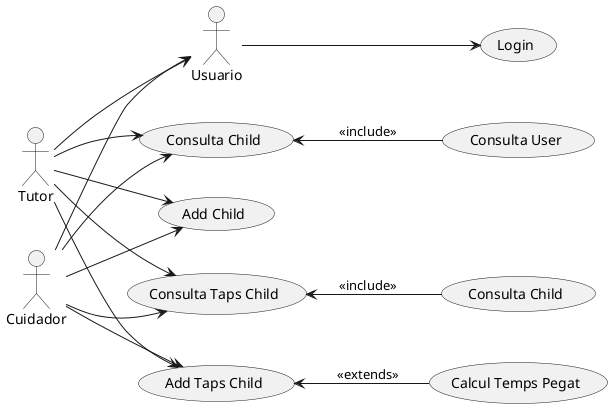 @startuml prova
left to right direction

actor "Usuario" as user
actor "Tutor" as tutor
actor "Cuidador" as caregiver

usecase "Login" as UC1
usecase "Add Child" as UC2
usecase "Consulta Child" as UC3
usecase "Add Taps Child" as UC4
usecase "Consulta Taps Child" as UC5
usecase "Consulta User" as UC6
usecase "Calcul Temps Pegat" as UC7
usecase "Consulta Child" as UC8

user --> UC1

tutor --> user
tutor --> UC2
tutor --> UC3
tutor --> UC4
tutor --> UC5

caregiver --> user
caregiver --> UC2
caregiver --> UC3
caregiver --> UC4
caregiver --> UC5

UC3 <-- UC6 : <<include>>
UC4 <-- UC7 : <<extends>>
UC5 <-- UC8 : <<include>>
@enduml